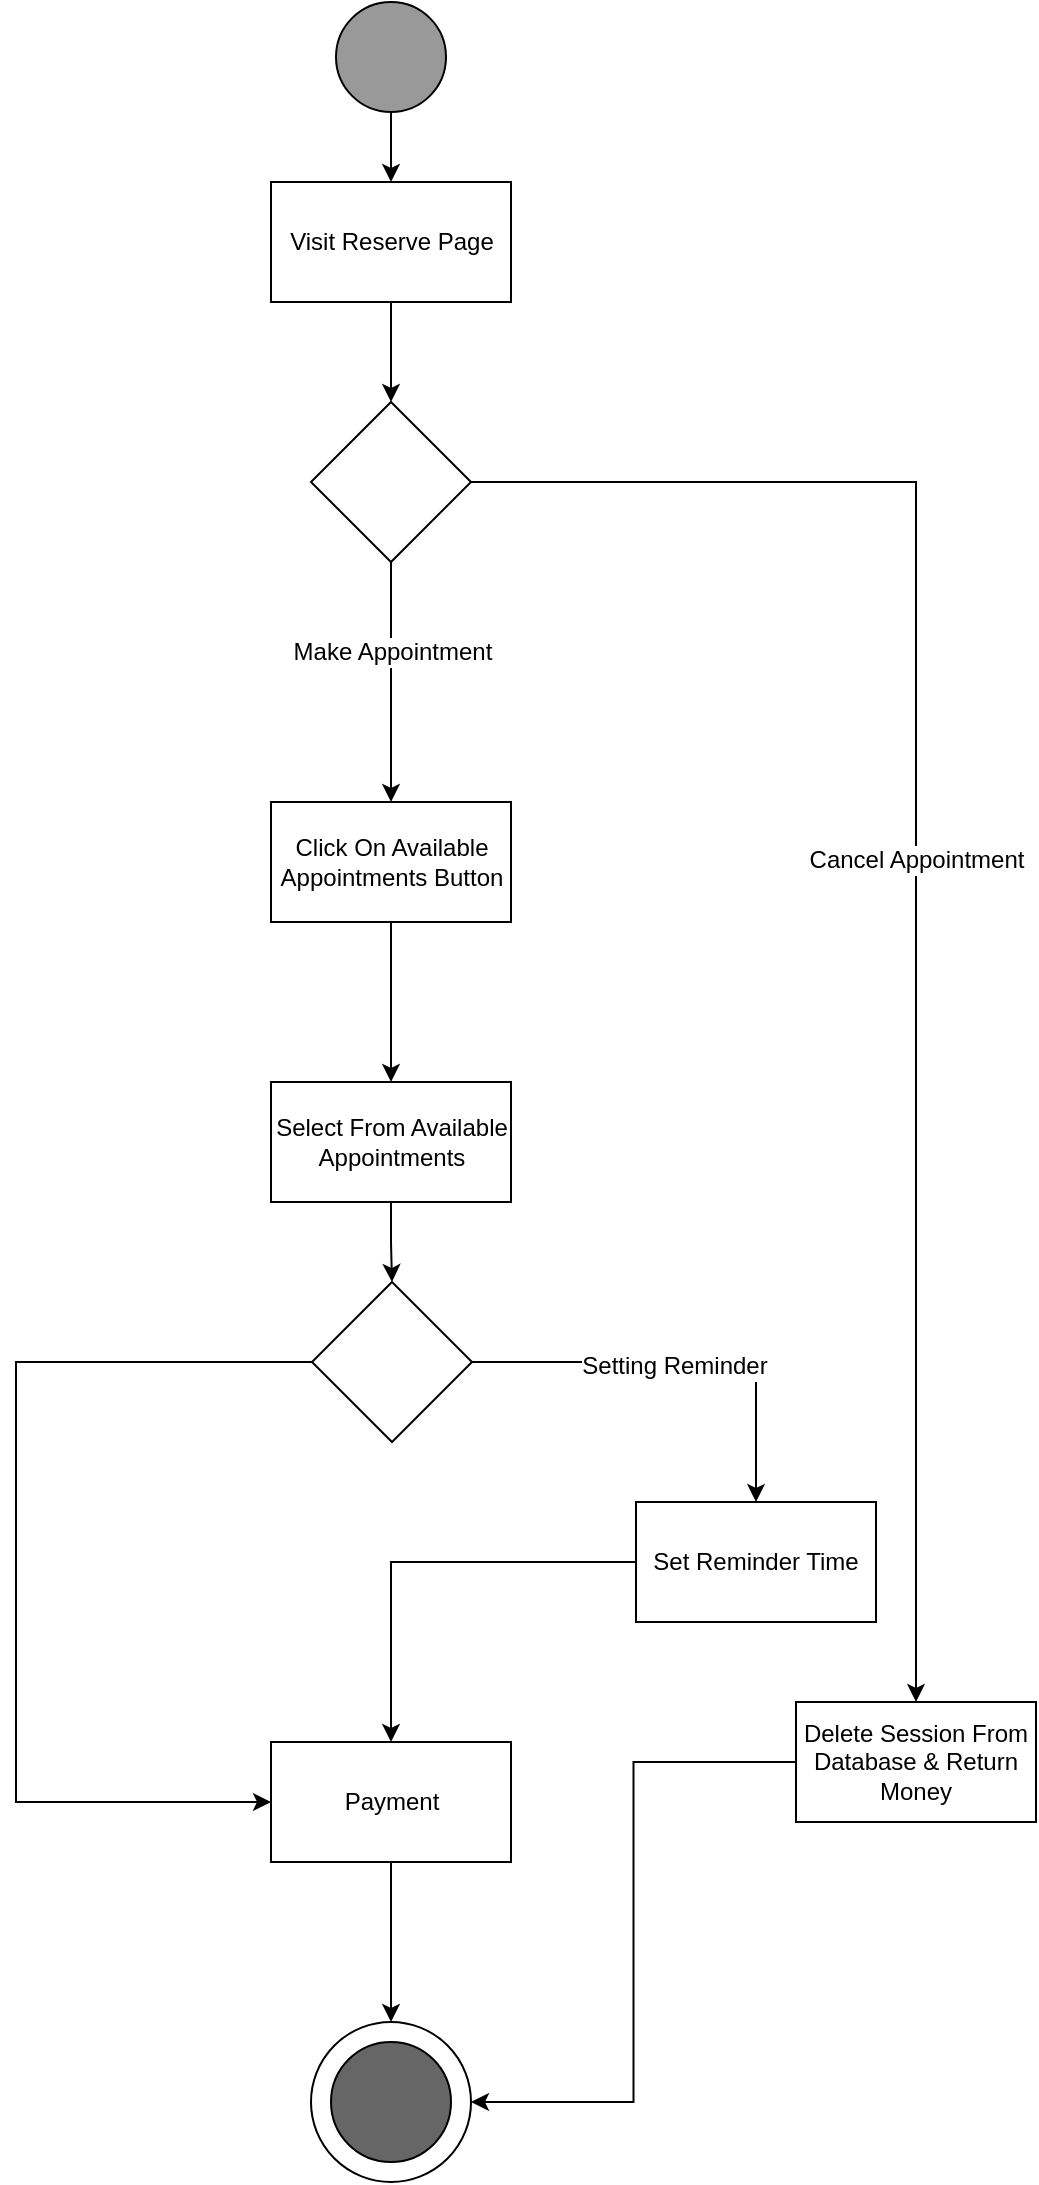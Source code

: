 <mxfile version="10.6.0" type="github"><diagram id="lOuWpRO4ksR5cTho7umR" name="Page-1"><mxGraphModel dx="918" dy="616" grid="1" gridSize="10" guides="1" tooltips="1" connect="1" arrows="1" fold="1" page="1" pageScale="1" pageWidth="850" pageHeight="1100" math="0" shadow="0"><root><mxCell id="0"/><mxCell id="1" parent="0"/><mxCell id="LQdmacypS53rBEiHCjCl-3" value="" style="edgeStyle=orthogonalEdgeStyle;rounded=0;orthogonalLoop=1;jettySize=auto;html=1;entryX=0.5;entryY=0;entryDx=0;entryDy=0;" parent="1" source="LQdmacypS53rBEiHCjCl-1" target="LQdmacypS53rBEiHCjCl-4" edge="1"><mxGeometry relative="1" as="geometry"><mxPoint x="397.5" y="195" as="targetPoint"/></mxGeometry></mxCell><mxCell id="LQdmacypS53rBEiHCjCl-1" value="" style="ellipse;whiteSpace=wrap;html=1;aspect=fixed;fillColor=#999999;" parent="1" vertex="1"><mxGeometry x="370" y="60" width="55" height="55" as="geometry"/></mxCell><mxCell id="LQdmacypS53rBEiHCjCl-43" value="" style="edgeStyle=orthogonalEdgeStyle;rounded=0;orthogonalLoop=1;jettySize=auto;html=1;" parent="1" source="LQdmacypS53rBEiHCjCl-4" target="LQdmacypS53rBEiHCjCl-41" edge="1"><mxGeometry relative="1" as="geometry"/></mxCell><mxCell id="LQdmacypS53rBEiHCjCl-4" value="Visit Reserve Page" style="rounded=0;whiteSpace=wrap;html=1;" parent="1" vertex="1"><mxGeometry x="337.5" y="150" width="120" height="60" as="geometry"/></mxCell><mxCell id="LQdmacypS53rBEiHCjCl-18" value="" style="edgeStyle=orthogonalEdgeStyle;rounded=0;orthogonalLoop=1;jettySize=auto;html=1;" parent="1" source="LQdmacypS53rBEiHCjCl-11" target="LQdmacypS53rBEiHCjCl-17" edge="1"><mxGeometry relative="1" as="geometry"/></mxCell><mxCell id="LQdmacypS53rBEiHCjCl-11" value="Click On Available Appointments Button&lt;br&gt;" style="rounded=0;whiteSpace=wrap;html=1;" parent="1" vertex="1"><mxGeometry x="337.5" y="460" width="120" height="60" as="geometry"/></mxCell><mxCell id="LQdmacypS53rBEiHCjCl-20" value="" style="edgeStyle=orthogonalEdgeStyle;rounded=0;orthogonalLoop=1;jettySize=auto;html=1;" parent="1" source="LQdmacypS53rBEiHCjCl-17" target="LQdmacypS53rBEiHCjCl-19" edge="1"><mxGeometry relative="1" as="geometry"/></mxCell><mxCell id="LQdmacypS53rBEiHCjCl-17" value="Select From Available Appointments&lt;br&gt;" style="rounded=0;whiteSpace=wrap;html=1;" parent="1" vertex="1"><mxGeometry x="337.5" y="600" width="120" height="60" as="geometry"/></mxCell><mxCell id="LQdmacypS53rBEiHCjCl-15" value="" style="ellipse;whiteSpace=wrap;html=1;aspect=fixed;shadow=0;fillColor=#FFFFFF;gradientColor=none;" parent="1" vertex="1"><mxGeometry x="357.5" y="1070" width="80" height="80" as="geometry"/></mxCell><mxCell id="LQdmacypS53rBEiHCjCl-16" value="" style="ellipse;whiteSpace=wrap;html=1;aspect=fixed;shadow=0;fillColor=#666666;gradientColor=none;" parent="1" vertex="1"><mxGeometry x="367.5" y="1080" width="60" height="60" as="geometry"/></mxCell><mxCell id="LQdmacypS53rBEiHCjCl-27" value="" style="edgeStyle=orthogonalEdgeStyle;rounded=0;orthogonalLoop=1;jettySize=auto;html=1;" parent="1" source="LQdmacypS53rBEiHCjCl-19" target="LQdmacypS53rBEiHCjCl-23" edge="1"><mxGeometry relative="1" as="geometry"/></mxCell><mxCell id="LQdmacypS53rBEiHCjCl-35" value="Setting Reminder&lt;br&gt;" style="text;html=1;resizable=0;points=[];align=center;verticalAlign=middle;labelBackgroundColor=#ffffff;" parent="LQdmacypS53rBEiHCjCl-27" vertex="1" connectable="0"><mxGeometry x="-0.047" y="-2" relative="1" as="geometry"><mxPoint as="offset"/></mxGeometry></mxCell><mxCell id="LQdmacypS53rBEiHCjCl-19" value="" style="rhombus;whiteSpace=wrap;html=1;" parent="1" vertex="1"><mxGeometry x="358" y="700" width="80" height="80" as="geometry"/></mxCell><mxCell id="LQdmacypS53rBEiHCjCl-30" value="" style="edgeStyle=orthogonalEdgeStyle;rounded=0;orthogonalLoop=1;jettySize=auto;html=1;" parent="1" source="LQdmacypS53rBEiHCjCl-23" target="LQdmacypS53rBEiHCjCl-29" edge="1"><mxGeometry relative="1" as="geometry"/></mxCell><mxCell id="LQdmacypS53rBEiHCjCl-23" value="Set Reminder Time" style="rounded=0;whiteSpace=wrap;html=1;" parent="1" vertex="1"><mxGeometry x="520" y="810" width="120" height="60" as="geometry"/></mxCell><mxCell id="LQdmacypS53rBEiHCjCl-31" value="" style="edgeStyle=orthogonalEdgeStyle;rounded=0;orthogonalLoop=1;jettySize=auto;html=1;exitX=0;exitY=0.5;exitDx=0;exitDy=0;" parent="1" source="LQdmacypS53rBEiHCjCl-19" target="LQdmacypS53rBEiHCjCl-29" edge="1"><mxGeometry relative="1" as="geometry"><mxPoint x="210" y="880" as="sourcePoint"/><Array as="points"><mxPoint x="210" y="740"/><mxPoint x="210" y="960"/></Array></mxGeometry></mxCell><mxCell id="LQdmacypS53rBEiHCjCl-32" value="" style="edgeStyle=orthogonalEdgeStyle;rounded=0;orthogonalLoop=1;jettySize=auto;html=1;" parent="1" source="LQdmacypS53rBEiHCjCl-29" target="LQdmacypS53rBEiHCjCl-15" edge="1"><mxGeometry relative="1" as="geometry"/></mxCell><mxCell id="LQdmacypS53rBEiHCjCl-29" value="Payment" style="rounded=0;whiteSpace=wrap;html=1;" parent="1" vertex="1"><mxGeometry x="337.5" y="930" width="120" height="60" as="geometry"/></mxCell><mxCell id="LQdmacypS53rBEiHCjCl-45" value="" style="edgeStyle=orthogonalEdgeStyle;rounded=0;orthogonalLoop=1;jettySize=auto;html=1;entryX=0.5;entryY=0;entryDx=0;entryDy=0;" parent="1" source="LQdmacypS53rBEiHCjCl-41" target="LQdmacypS53rBEiHCjCl-47" edge="1"><mxGeometry relative="1" as="geometry"><mxPoint x="740" y="900" as="targetPoint"/></mxGeometry></mxCell><mxCell id="LQdmacypS53rBEiHCjCl-46" value="Cancel Appointment" style="text;html=1;resizable=0;points=[];align=center;verticalAlign=middle;labelBackgroundColor=#ffffff;" parent="LQdmacypS53rBEiHCjCl-45" vertex="1" connectable="0"><mxGeometry x="-0.013" relative="1" as="geometry"><mxPoint as="offset"/></mxGeometry></mxCell><mxCell id="LQdmacypS53rBEiHCjCl-50" value="" style="edgeStyle=orthogonalEdgeStyle;rounded=0;orthogonalLoop=1;jettySize=auto;html=1;entryX=0.5;entryY=0;entryDx=0;entryDy=0;" parent="1" source="LQdmacypS53rBEiHCjCl-41" target="LQdmacypS53rBEiHCjCl-11" edge="1"><mxGeometry relative="1" as="geometry"><mxPoint x="397.5" y="380" as="targetPoint"/></mxGeometry></mxCell><mxCell id="LQdmacypS53rBEiHCjCl-52" value="Make Appointment" style="text;html=1;resizable=0;points=[];align=center;verticalAlign=middle;labelBackgroundColor=#ffffff;" parent="LQdmacypS53rBEiHCjCl-50" vertex="1" connectable="0"><mxGeometry x="-0.25" relative="1" as="geometry"><mxPoint as="offset"/></mxGeometry></mxCell><mxCell id="LQdmacypS53rBEiHCjCl-41" value="" style="rhombus;whiteSpace=wrap;html=1;" parent="1" vertex="1"><mxGeometry x="357.5" y="260" width="80" height="80" as="geometry"/></mxCell><mxCell id="LQdmacypS53rBEiHCjCl-49" value="" style="edgeStyle=orthogonalEdgeStyle;rounded=0;orthogonalLoop=1;jettySize=auto;html=1;entryX=1;entryY=0.5;entryDx=0;entryDy=0;" parent="1" source="LQdmacypS53rBEiHCjCl-47" target="LQdmacypS53rBEiHCjCl-15" edge="1"><mxGeometry relative="1" as="geometry"><mxPoint x="660" y="1050" as="targetPoint"/></mxGeometry></mxCell><mxCell id="LQdmacypS53rBEiHCjCl-47" value="Delete Session From Database &amp;amp; Return Money" style="rounded=0;whiteSpace=wrap;html=1;" parent="1" vertex="1"><mxGeometry x="600" y="910" width="120" height="60" as="geometry"/></mxCell></root></mxGraphModel></diagram></mxfile>